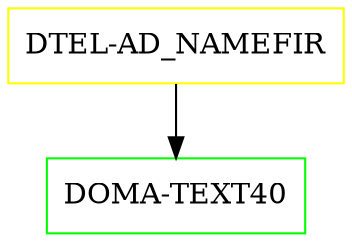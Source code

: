 digraph G {
  "DTEL-AD_NAMEFIR" [shape=box,color=yellow];
  "DOMA-TEXT40" [shape=box,color=green,URL="./DOMA_TEXT40.html"];
  "DTEL-AD_NAMEFIR" -> "DOMA-TEXT40";
}
